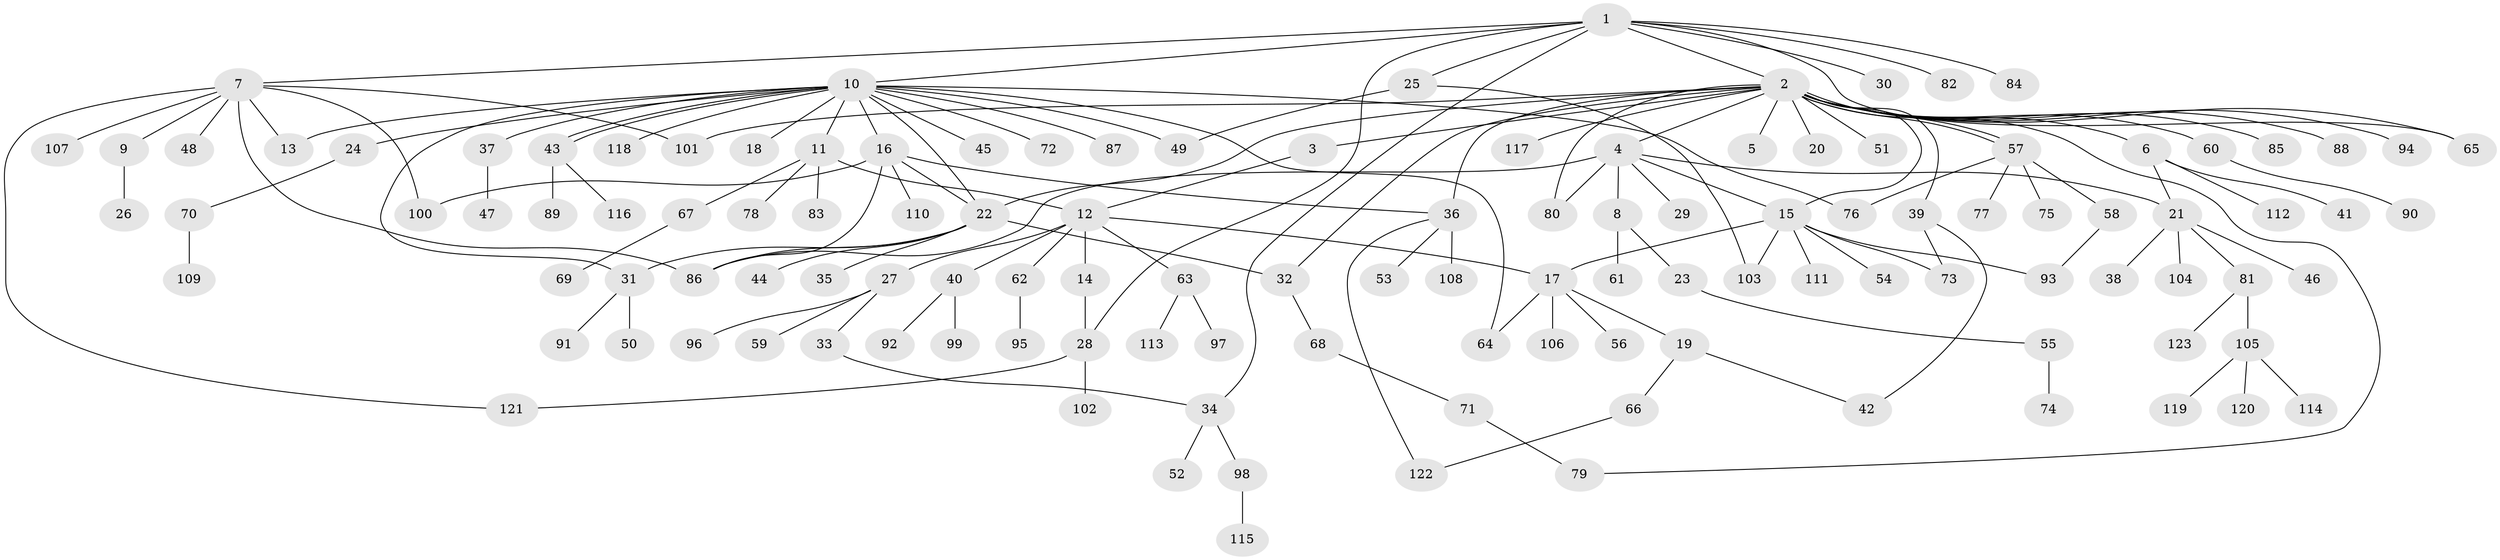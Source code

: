 // Generated by graph-tools (version 1.1) at 2025/25/03/09/25 03:25:59]
// undirected, 123 vertices, 153 edges
graph export_dot {
graph [start="1"]
  node [color=gray90,style=filled];
  1;
  2;
  3;
  4;
  5;
  6;
  7;
  8;
  9;
  10;
  11;
  12;
  13;
  14;
  15;
  16;
  17;
  18;
  19;
  20;
  21;
  22;
  23;
  24;
  25;
  26;
  27;
  28;
  29;
  30;
  31;
  32;
  33;
  34;
  35;
  36;
  37;
  38;
  39;
  40;
  41;
  42;
  43;
  44;
  45;
  46;
  47;
  48;
  49;
  50;
  51;
  52;
  53;
  54;
  55;
  56;
  57;
  58;
  59;
  60;
  61;
  62;
  63;
  64;
  65;
  66;
  67;
  68;
  69;
  70;
  71;
  72;
  73;
  74;
  75;
  76;
  77;
  78;
  79;
  80;
  81;
  82;
  83;
  84;
  85;
  86;
  87;
  88;
  89;
  90;
  91;
  92;
  93;
  94;
  95;
  96;
  97;
  98;
  99;
  100;
  101;
  102;
  103;
  104;
  105;
  106;
  107;
  108;
  109;
  110;
  111;
  112;
  113;
  114;
  115;
  116;
  117;
  118;
  119;
  120;
  121;
  122;
  123;
  1 -- 2;
  1 -- 7;
  1 -- 10;
  1 -- 25;
  1 -- 28;
  1 -- 30;
  1 -- 34;
  1 -- 65;
  1 -- 82;
  1 -- 84;
  2 -- 3;
  2 -- 4;
  2 -- 5;
  2 -- 6;
  2 -- 15;
  2 -- 20;
  2 -- 22;
  2 -- 32;
  2 -- 36;
  2 -- 39;
  2 -- 51;
  2 -- 57;
  2 -- 57;
  2 -- 60;
  2 -- 65;
  2 -- 79;
  2 -- 80;
  2 -- 85;
  2 -- 88;
  2 -- 94;
  2 -- 101;
  2 -- 117;
  3 -- 12;
  4 -- 8;
  4 -- 15;
  4 -- 21;
  4 -- 29;
  4 -- 80;
  4 -- 86;
  6 -- 21;
  6 -- 41;
  6 -- 112;
  7 -- 9;
  7 -- 13;
  7 -- 48;
  7 -- 86;
  7 -- 100;
  7 -- 101;
  7 -- 107;
  7 -- 121;
  8 -- 23;
  8 -- 61;
  9 -- 26;
  10 -- 11;
  10 -- 13;
  10 -- 16;
  10 -- 18;
  10 -- 22;
  10 -- 24;
  10 -- 31;
  10 -- 37;
  10 -- 43;
  10 -- 43;
  10 -- 45;
  10 -- 49;
  10 -- 64;
  10 -- 72;
  10 -- 76;
  10 -- 87;
  10 -- 118;
  11 -- 12;
  11 -- 67;
  11 -- 78;
  11 -- 83;
  12 -- 14;
  12 -- 17;
  12 -- 27;
  12 -- 40;
  12 -- 62;
  12 -- 63;
  14 -- 28;
  15 -- 17;
  15 -- 54;
  15 -- 73;
  15 -- 93;
  15 -- 103;
  15 -- 111;
  16 -- 22;
  16 -- 36;
  16 -- 86;
  16 -- 100;
  16 -- 110;
  17 -- 19;
  17 -- 56;
  17 -- 64;
  17 -- 106;
  19 -- 42;
  19 -- 66;
  21 -- 38;
  21 -- 46;
  21 -- 81;
  21 -- 104;
  22 -- 31;
  22 -- 32;
  22 -- 35;
  22 -- 44;
  22 -- 86;
  23 -- 55;
  24 -- 70;
  25 -- 49;
  25 -- 103;
  27 -- 33;
  27 -- 59;
  27 -- 96;
  28 -- 102;
  28 -- 121;
  31 -- 50;
  31 -- 91;
  32 -- 68;
  33 -- 34;
  34 -- 52;
  34 -- 98;
  36 -- 53;
  36 -- 108;
  36 -- 122;
  37 -- 47;
  39 -- 42;
  39 -- 73;
  40 -- 92;
  40 -- 99;
  43 -- 89;
  43 -- 116;
  55 -- 74;
  57 -- 58;
  57 -- 75;
  57 -- 76;
  57 -- 77;
  58 -- 93;
  60 -- 90;
  62 -- 95;
  63 -- 97;
  63 -- 113;
  66 -- 122;
  67 -- 69;
  68 -- 71;
  70 -- 109;
  71 -- 79;
  81 -- 105;
  81 -- 123;
  98 -- 115;
  105 -- 114;
  105 -- 119;
  105 -- 120;
}
